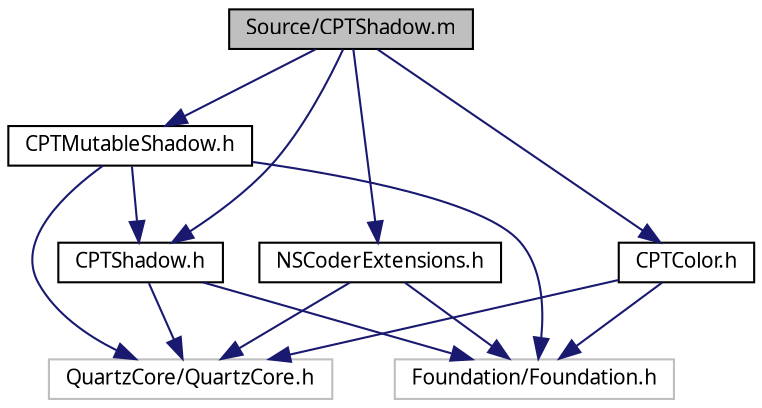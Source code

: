 digraph G
{
  bgcolor="transparent";
  edge [fontname="Lucinda Grande",fontsize="10",labelfontname="Lucinda Grande",labelfontsize="10"];
  node [fontname="Lucinda Grande",fontsize="10",shape=record];
  Node1 [label="Source/CPTShadow.m",height=0.2,width=0.4,color="black", fillcolor="grey75", style="filled" fontcolor="black"];
  Node1 -> Node2 [color="midnightblue",fontsize="10",style="solid",fontname="Lucinda Grande"];
  Node2 [label="CPTShadow.h",height=0.2,width=0.4,color="black",URL="$_c_p_t_shadow_8h.html"];
  Node2 -> Node3 [color="midnightblue",fontsize="10",style="solid",fontname="Lucinda Grande"];
  Node3 [label="QuartzCore/QuartzCore.h",height=0.2,width=0.4,color="grey75"];
  Node2 -> Node4 [color="midnightblue",fontsize="10",style="solid",fontname="Lucinda Grande"];
  Node4 [label="Foundation/Foundation.h",height=0.2,width=0.4,color="grey75"];
  Node1 -> Node5 [color="midnightblue",fontsize="10",style="solid",fontname="Lucinda Grande"];
  Node5 [label="CPTColor.h",height=0.2,width=0.4,color="black",URL="$_c_p_t_color_8h.html"];
  Node5 -> Node3 [color="midnightblue",fontsize="10",style="solid",fontname="Lucinda Grande"];
  Node5 -> Node4 [color="midnightblue",fontsize="10",style="solid",fontname="Lucinda Grande"];
  Node1 -> Node6 [color="midnightblue",fontsize="10",style="solid",fontname="Lucinda Grande"];
  Node6 [label="CPTMutableShadow.h",height=0.2,width=0.4,color="black",URL="$_c_p_t_mutable_shadow_8h.html"];
  Node6 -> Node2 [color="midnightblue",fontsize="10",style="solid",fontname="Lucinda Grande"];
  Node6 -> Node4 [color="midnightblue",fontsize="10",style="solid",fontname="Lucinda Grande"];
  Node6 -> Node3 [color="midnightblue",fontsize="10",style="solid",fontname="Lucinda Grande"];
  Node1 -> Node7 [color="midnightblue",fontsize="10",style="solid",fontname="Lucinda Grande"];
  Node7 [label="NSCoderExtensions.h",height=0.2,width=0.4,color="black",URL="$_n_s_coder_extensions_8h.html"];
  Node7 -> Node3 [color="midnightblue",fontsize="10",style="solid",fontname="Lucinda Grande"];
  Node7 -> Node4 [color="midnightblue",fontsize="10",style="solid",fontname="Lucinda Grande"];
}
